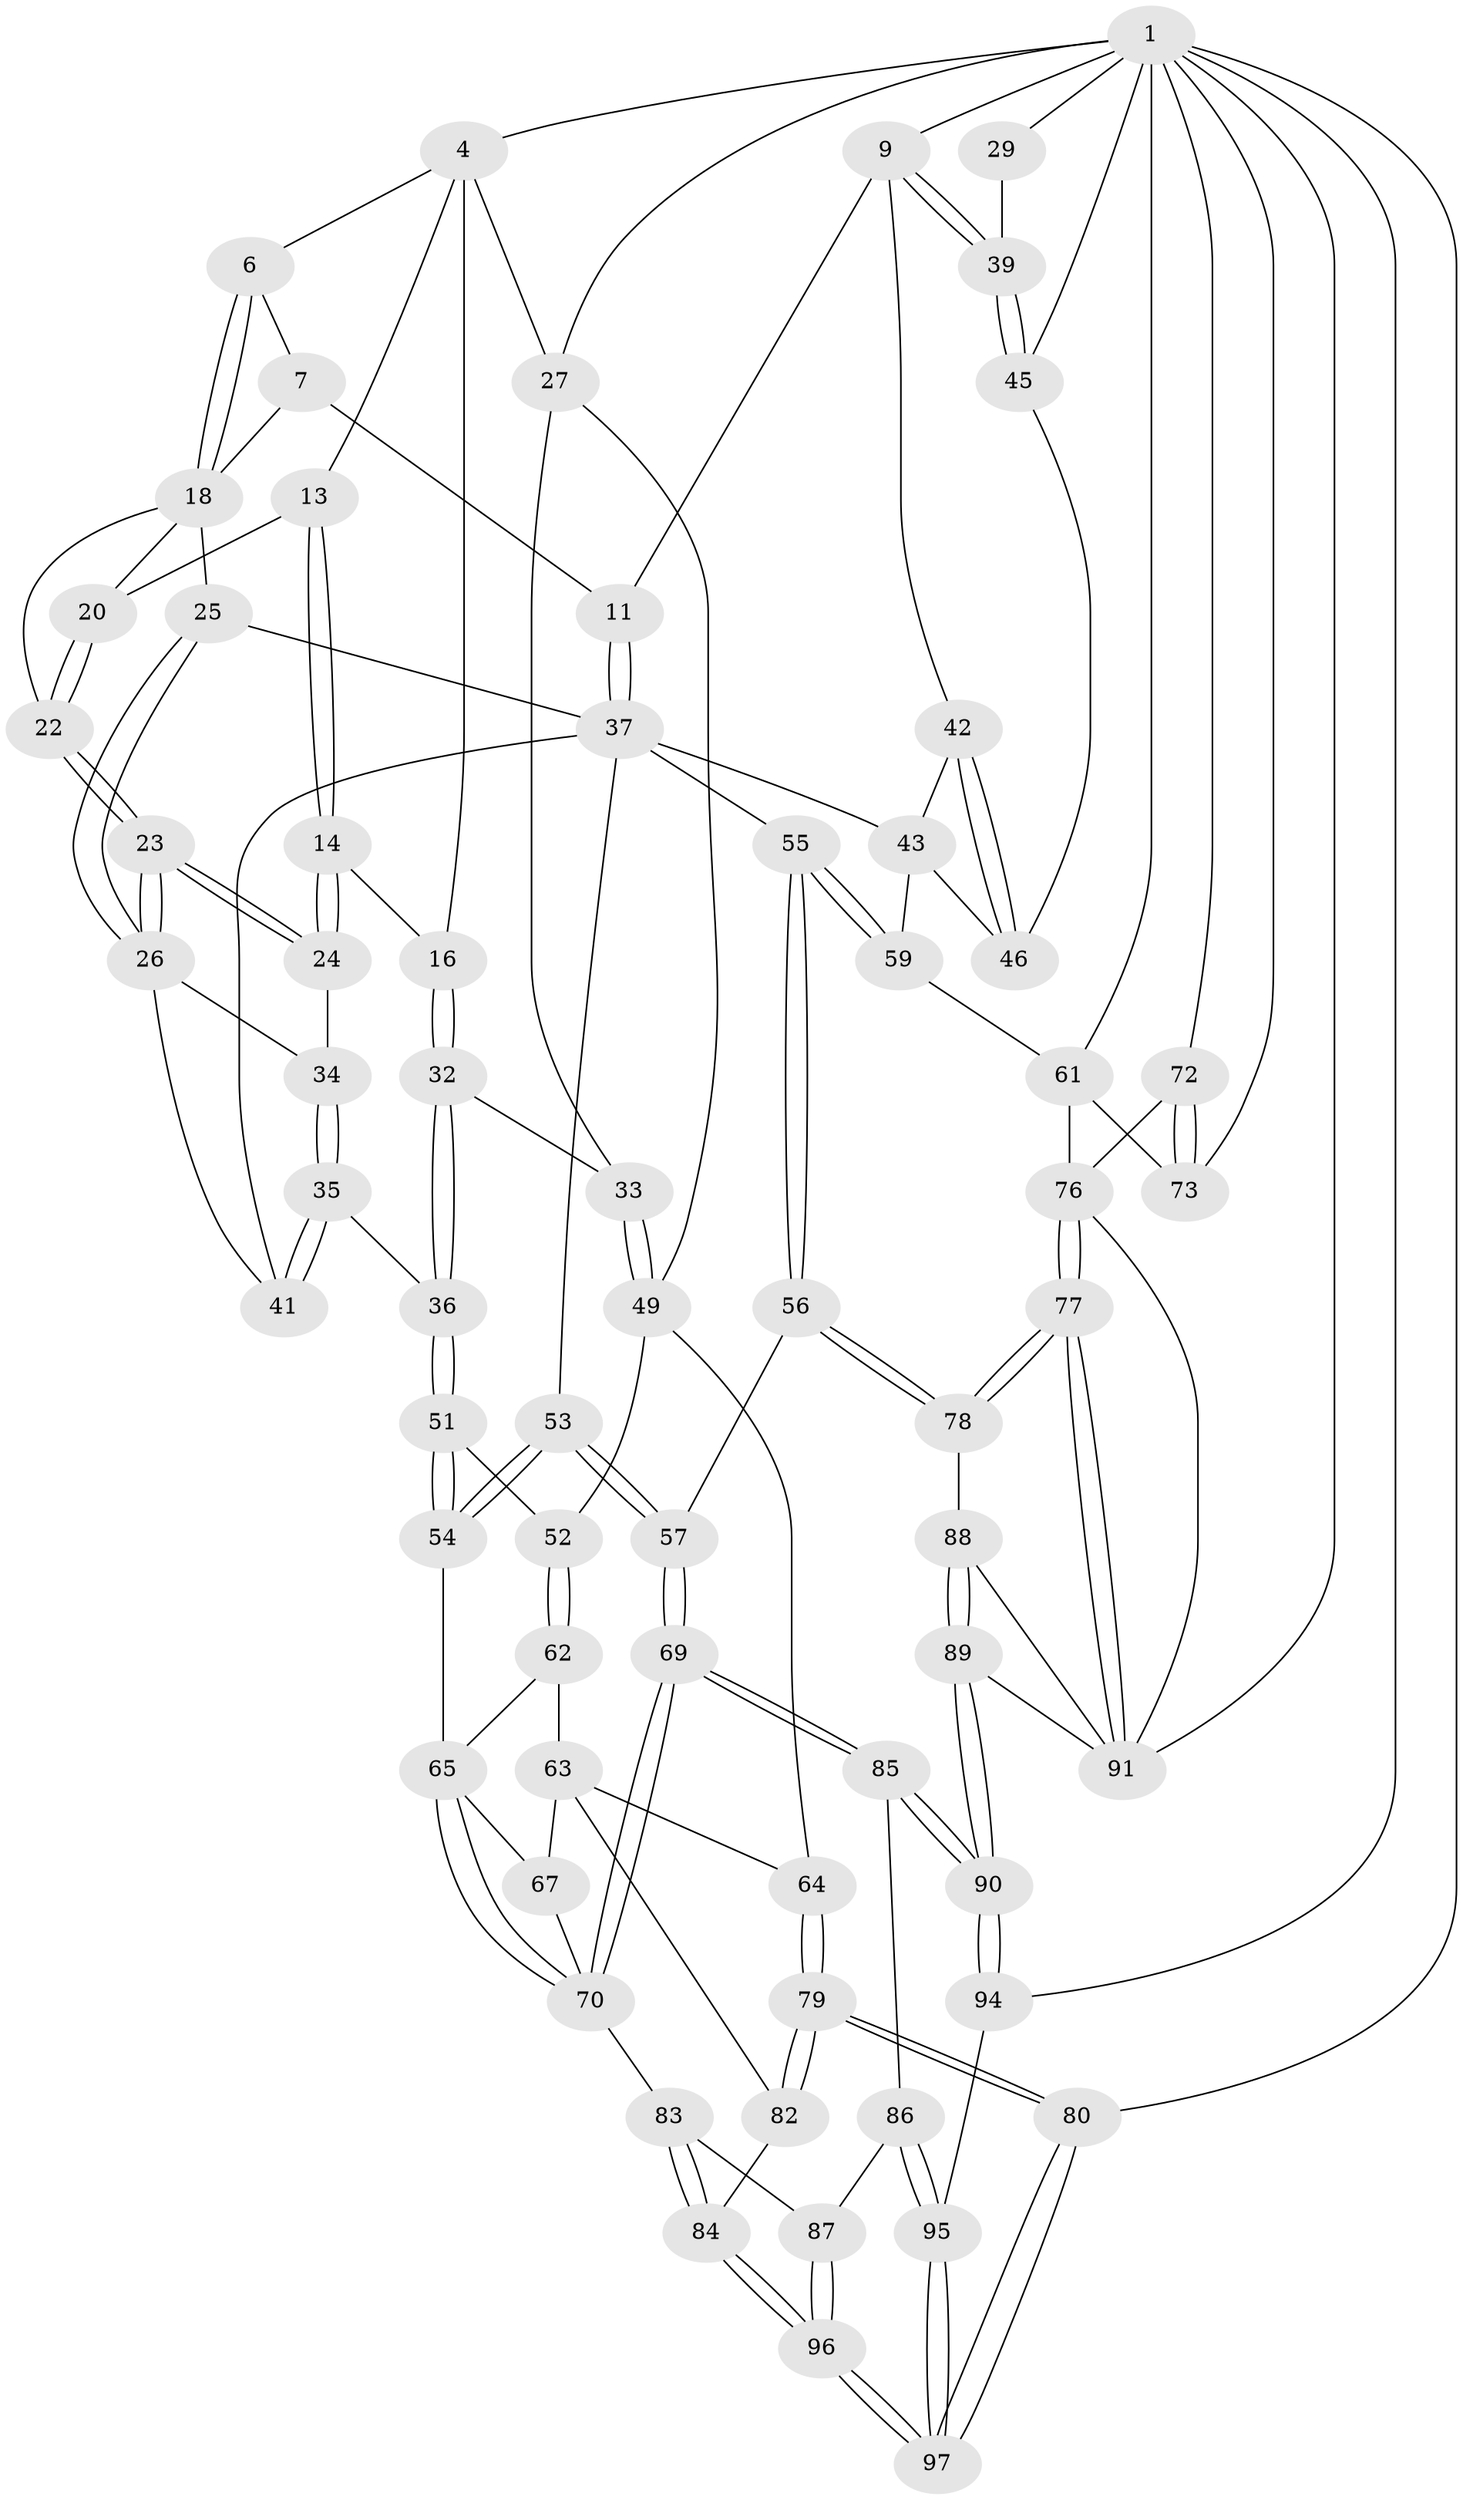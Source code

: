 // original degree distribution, {3: 0.02040816326530612, 6: 0.25510204081632654, 4: 0.2755102040816326, 5: 0.4489795918367347}
// Generated by graph-tools (version 1.1) at 2025/21/03/04/25 18:21:32]
// undirected, 68 vertices, 162 edges
graph export_dot {
graph [start="1"]
  node [color=gray90,style=filled];
  1 [pos="+0.7786543379267523+0",super="+8+2"];
  4 [pos="+0.25699170780293196+0",super="+17+5"];
  6 [pos="+0.6614292562660152+0"];
  7 [pos="+0.7348646597151897+0",super="+12"];
  9 [pos="+0.8154290951748737+0.17239733580005553",super="+10"];
  11 [pos="+0.778082849716996+0.17861782789152672"];
  13 [pos="+0.573272091358511+0"];
  14 [pos="+0.46970618597876945+0.09853235129888151",super="+15"];
  16 [pos="+0.36084209192615957+0.11083618274731874"];
  18 [pos="+0.6898603822229308+0.11486889048375236",super="+21+19"];
  20 [pos="+0.6013232085862901+0.09091589973525176"];
  22 [pos="+0.6021337048125389+0.16765681800701146"];
  23 [pos="+0.5892141400572307+0.20313538925681907"];
  24 [pos="+0.5569108067136409+0.18124483323042165",super="+31"];
  25 [pos="+0.5990186334845345+0.22927299491663883"];
  26 [pos="+0.5987138842740434+0.22860429796319817",super="+40"];
  27 [pos="+0.11849613782310181+0.16461556897126708",super="+28"];
  29 [pos="+1+0.12297595629431048"];
  32 [pos="+0.3459762577368143+0.1854142805643618"];
  33 [pos="+0.16092878319046566+0.22397651234859392"];
  34 [pos="+0.47176889090434926+0.21315988444948794"];
  35 [pos="+0.3878106991860439+0.2772816857368448"];
  36 [pos="+0.3753987103546239+0.27742450130392343"];
  37 [pos="+0.6396937542602598+0.3520883374892757",super="+44+38"];
  39 [pos="+0.8906539345196538+0.2395410843989814"];
  41 [pos="+0.5676764404656562+0.3274858819838642"];
  42 [pos="+0.7859028540507378+0.2491404142369604"];
  43 [pos="+0.7265679161454596+0.3801623324054309",super="+58"];
  45 [pos="+0.9271426151547816+0.3694366902807475"];
  46 [pos="+0.8656730530691029+0.40156098910917826"];
  49 [pos="+0.18844000864352986+0.4015791988129952",super="+50"];
  51 [pos="+0.2925002619253642+0.4205848123662475"];
  52 [pos="+0.19745721985956957+0.4060875977297223"];
  53 [pos="+0.4409746884374481+0.528630209256121"];
  54 [pos="+0.36731005263693584+0.5009047194862615"];
  55 [pos="+0.6576615701735704+0.6347478330043796"];
  56 [pos="+0.6038220189226187+0.6803125051615683"];
  57 [pos="+0.5302359678611787+0.6700136833603011"];
  59 [pos="+0.8222439046647508+0.5808402328312681"];
  61 [pos="+0.8235257443339989+0.5818333168067449",super="+75"];
  62 [pos="+0.16250628559603214+0.593988160252352"];
  63 [pos="+0.09717203459117826+0.6052981538741256",super="+68"];
  64 [pos="+0+0.5100938203214361"];
  65 [pos="+0.29071488718697774+0.6008455984045877",super="+66"];
  67 [pos="+0.18547423477221936+0.6806436785717287"];
  69 [pos="+0.5059739021094585+0.6966628953464498"];
  70 [pos="+0.29058845673540074+0.713787206263448",super="+74"];
  72 [pos="+1+0.8083270378184294"];
  73 [pos="+1+0.7889340607855058"];
  76 [pos="+0.8501312462466485+0.6946578850127317",super="+81"];
  77 [pos="+0.7268073494589322+0.78827794698022"];
  78 [pos="+0.6341126759322382+0.7262572662386133"];
  79 [pos="+0+0.8934349658775905"];
  80 [pos="+0+1"];
  82 [pos="+0.08957450227933647+0.7974426672213049"];
  83 [pos="+0.2704828646395993+0.8012193987333891"];
  84 [pos="+0.1361840253311044+0.8152259128894318"];
  85 [pos="+0.4636716281547041+0.7812486497553638"];
  86 [pos="+0.40392374517279356+0.8223564387140093"];
  87 [pos="+0.30401612352372537+0.8320000771600318"];
  88 [pos="+0.6306841939669261+0.7539241080189786"];
  89 [pos="+0.5582313471320802+0.9820398382104586"];
  90 [pos="+0.5433047999002814+1"];
  91 [pos="+0.7914401040446123+0.8601306139668241",super="+92"];
  94 [pos="+0.530032356576833+1"];
  95 [pos="+0.38712020685790594+1"];
  96 [pos="+0.268754315820039+1"];
  97 [pos="+0.29172503378892545+1"];
  1 -- 29 [weight=2];
  1 -- 9;
  1 -- 4;
  1 -- 72;
  1 -- 73;
  1 -- 91;
  1 -- 45;
  1 -- 80 [weight=2];
  1 -- 61;
  1 -- 27;
  1 -- 94;
  4 -- 16;
  4 -- 27;
  4 -- 13;
  4 -- 6;
  6 -- 7;
  6 -- 18;
  6 -- 18;
  7 -- 11;
  7 -- 18;
  9 -- 39;
  9 -- 39;
  9 -- 42;
  9 -- 11;
  11 -- 37;
  11 -- 37;
  13 -- 14;
  13 -- 14;
  13 -- 20;
  14 -- 24 [weight=2];
  14 -- 24;
  14 -- 16;
  16 -- 32;
  16 -- 32;
  18 -- 25;
  18 -- 20;
  18 -- 22;
  20 -- 22;
  20 -- 22;
  22 -- 23;
  22 -- 23;
  23 -- 24;
  23 -- 24;
  23 -- 26;
  23 -- 26;
  24 -- 34;
  25 -- 26;
  25 -- 26;
  25 -- 37;
  26 -- 41;
  26 -- 34;
  27 -- 33;
  27 -- 49;
  29 -- 39;
  32 -- 33;
  32 -- 36;
  32 -- 36;
  33 -- 49;
  33 -- 49;
  34 -- 35;
  34 -- 35;
  35 -- 36;
  35 -- 41;
  35 -- 41;
  36 -- 51;
  36 -- 51;
  37 -- 43;
  37 -- 55;
  37 -- 53;
  37 -- 41;
  39 -- 45;
  39 -- 45;
  42 -- 43;
  42 -- 46;
  42 -- 46;
  43 -- 59;
  43 -- 46;
  45 -- 46;
  49 -- 52;
  49 -- 64;
  51 -- 52;
  51 -- 54;
  51 -- 54;
  52 -- 62;
  52 -- 62;
  53 -- 54;
  53 -- 54;
  53 -- 57;
  53 -- 57;
  54 -- 65;
  55 -- 56;
  55 -- 56;
  55 -- 59;
  55 -- 59;
  56 -- 57;
  56 -- 78;
  56 -- 78;
  57 -- 69;
  57 -- 69;
  59 -- 61;
  61 -- 73;
  61 -- 76;
  62 -- 63;
  62 -- 65;
  63 -- 64;
  63 -- 82;
  63 -- 67;
  64 -- 79;
  64 -- 79;
  65 -- 70;
  65 -- 70;
  65 -- 67;
  67 -- 70;
  69 -- 70;
  69 -- 70;
  69 -- 85;
  69 -- 85;
  70 -- 83;
  72 -- 73;
  72 -- 73;
  72 -- 76;
  76 -- 77;
  76 -- 77;
  76 -- 91;
  77 -- 78;
  77 -- 78;
  77 -- 91;
  77 -- 91;
  78 -- 88;
  79 -- 80;
  79 -- 80;
  79 -- 82;
  79 -- 82;
  80 -- 97;
  80 -- 97;
  82 -- 84;
  83 -- 84;
  83 -- 84;
  83 -- 87;
  84 -- 96;
  84 -- 96;
  85 -- 86;
  85 -- 90;
  85 -- 90;
  86 -- 87;
  86 -- 95;
  86 -- 95;
  87 -- 96;
  87 -- 96;
  88 -- 89;
  88 -- 89;
  88 -- 91;
  89 -- 90;
  89 -- 90;
  89 -- 91;
  90 -- 94;
  90 -- 94;
  94 -- 95;
  95 -- 97;
  95 -- 97;
  96 -- 97;
  96 -- 97;
}
